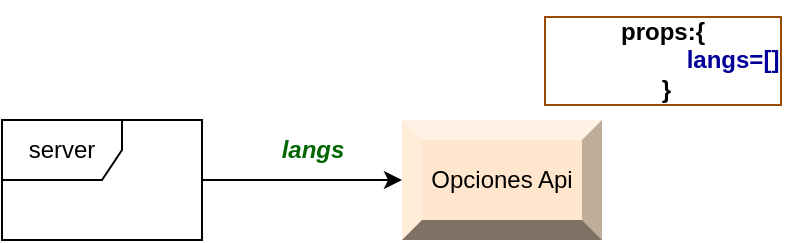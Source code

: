 <mxfile version="24.2.5" type="device">
  <diagram name="Página-1" id="SSTfSLev_MAsyWErmeZv">
    <mxGraphModel dx="1364" dy="843" grid="1" gridSize="10" guides="1" tooltips="1" connect="1" arrows="1" fold="1" page="1" pageScale="1" pageWidth="827" pageHeight="1169" math="0" shadow="0">
      <root>
        <mxCell id="0" />
        <mxCell id="1" parent="0" />
        <mxCell id="oPoceIgw7BKPvkuK8iZX-1" value="Opciones Api" style="labelPosition=center;verticalLabelPosition=middle;align=center;html=1;shape=mxgraph.basic.shaded_button;dx=10;fillColor=#ffe6cc;strokeColor=#d79b00;whiteSpace=wrap;" parent="1" vertex="1">
          <mxGeometry x="470" y="230" width="100" height="60" as="geometry" />
        </mxCell>
        <mxCell id="oPoceIgw7BKPvkuK8iZX-4" style="edgeStyle=orthogonalEdgeStyle;rounded=0;orthogonalLoop=1;jettySize=auto;html=1;" parent="1" source="oPoceIgw7BKPvkuK8iZX-3" target="oPoceIgw7BKPvkuK8iZX-1" edge="1">
          <mxGeometry relative="1" as="geometry" />
        </mxCell>
        <mxCell id="oPoceIgw7BKPvkuK8iZX-3" value="server" style="shape=umlFrame;whiteSpace=wrap;html=1;pointerEvents=0;" parent="1" vertex="1">
          <mxGeometry x="270" y="230" width="100" height="60" as="geometry" />
        </mxCell>
        <mxCell id="oPoceIgw7BKPvkuK8iZX-5" value="langs" style="text;html=1;align=center;verticalAlign=middle;resizable=0;points=[];autosize=1;strokeColor=none;fillColor=none;fontColor=#006600;fontStyle=3" parent="1" vertex="1">
          <mxGeometry x="400" y="230" width="50" height="30" as="geometry" />
        </mxCell>
        <mxCell id="oPoceIgw7BKPvkuK8iZX-6" value="props:{&lt;div&gt;&lt;font color=&quot;#000099&quot;&gt;&amp;nbsp; &amp;nbsp; &amp;nbsp; &amp;nbsp; &amp;nbsp; &amp;nbsp; &amp;nbsp; &amp;nbsp; &amp;nbsp; &amp;nbsp; &amp;nbsp;langs=[]&lt;/font&gt;&lt;br&gt;&lt;div&gt;&amp;nbsp;}&lt;/div&gt;&lt;/div&gt;" style="text;html=1;align=center;verticalAlign=middle;resizable=0;points=[];autosize=1;strokeColor=none;fillColor=none;fontStyle=1;labelBorderColor=#994C00;" parent="1" vertex="1">
          <mxGeometry x="530" y="170" width="140" height="60" as="geometry" />
        </mxCell>
      </root>
    </mxGraphModel>
  </diagram>
</mxfile>
